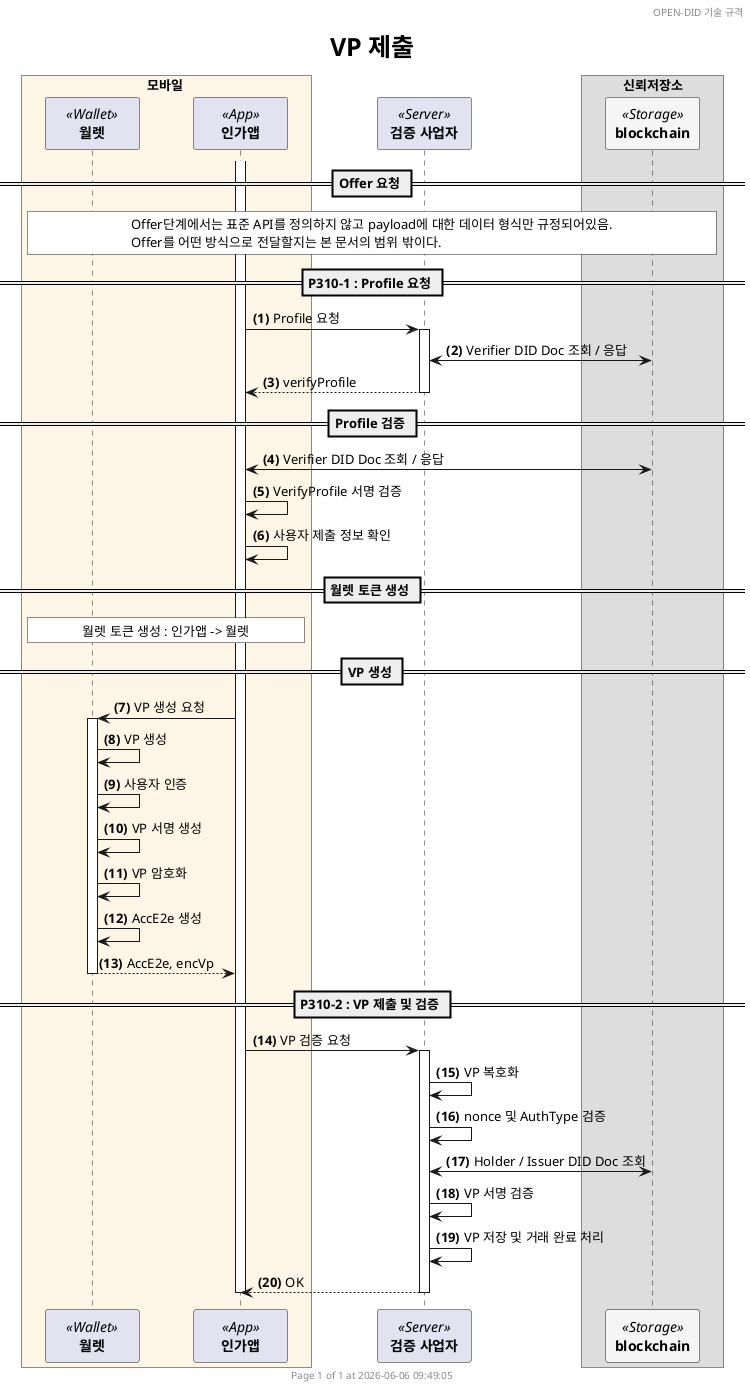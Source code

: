 @startuml P310_submit_vp_simple_ko

'- - - - - - - - - - - - - - - - - - - - - - - - - - - - - - - - - - - - - - - - - - - - - - - - - - - - - - - - - - -
' 설정
'- - - - - - - - - - - - - - - - - - - - - - - - - - - - - - - - - - - - - - - - - - - - - - - - - - - - - - - - - - -
'=== Header and Footer ===
header OPEN-DID 기술 규격
footer
  	Page %page% of %lastpage% at %date("yyyy-MM-dd hh:mm:ss")
end footer

'=== 제목 ===
title
	<size:25>VP 제출</size>
end title

'=== 옵션 ===
' 자동채번: ex) "<b>000." => 앞에 0을 채워 3자리 숫자로 표시
autonumber "<b>(#)</b>"
' 페이지 하단 participant box 숨기기
'hide footbox

'=== 상수 ===

!$refdoc = "별도 문서 참조"
!$doc = "데이터명세 문서 참조"

'=== Panticipants ===
skinparam ParticipantPadding 20
skinparam BoxPadding 20
skinparam MaxMessageSize 500
skinparam MinClassWidth 80

box 모바일 #OldLace
    participant "**월렛**" as wal <<Wallet>>
    participant "**인가앱**" as ca <<App>>
end box
participant "**검증 사업자**" as vf <<Server>>

box 신뢰저장소
    participant "**blockchain**" as BC <<Storage>> #WhiteSmoke
end box 

== Offer 요청 ==

rnote across #white    
    Offer단계에서는 표준 API를 정의하지 않고 payload에 대한 데이터 형식만 규정되어있음.
    Offer를 어떤 방식으로 전달할지는 본 문서의 범위 밖이다.
end note

== P310-1 : Profile 요청 ==

activate ca

ca -> vf ++: Profile 요청
    vf <-> BC: Verifier DID Doc 조회 / 응답
return verifyProfile

== Profile 검증 ==

ca <-> BC: Verifier DID Doc 조회 / 응답
ca -> ca: VerifyProfile 서명 검증
ca -> ca: 사용자 제출 정보 확인

== 월렛 토큰 생성 ==

rnote over wal, ca #white
    월렛 토큰 생성 : 인가앱 -> 월렛
end note

== VP 생성 ==

ca -> wal ++: VP 생성 요청
    wal -> wal: VP 생성
    wal -> wal: 사용자 인증
    wal -> wal: VP 서명 생성
    wal -> wal: VP 암호화
    wal -> wal: AccE2e 생성
return AccE2e, encVp

== P310-2 : VP 제출 및 검증 ==

ca -> vf ++: VP 검증 요청
    vf -> vf: VP 복호화
    vf -> vf: nonce 및 AuthType 검증
    vf <-> BC: Holder / Issuer DID Doc 조회
    vf -> vf: VP 서명 검증
    vf -> vf: VP 저장 및 거래 완료 처리
return OK

deactivate ca

@enduml